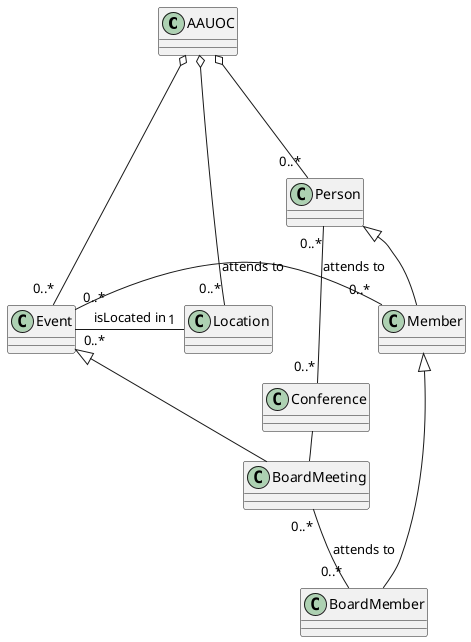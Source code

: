 @startuml

AAUOC o-down--- "0..*" Location
AAUOC o-down-- "0..*" Person
AAUOC o-down--- "0..*" Event
Location "1" -right- "0..*" Event : isLocated in
Event "0..*" -right- "0..*" Member : attends to
Person <|-down- Member
Event <|-- BoardMeeting
Member <|-- BoardMember
BoardMeeting "0..*" -- "0..*" BoardMember : attends to
Conference -right- BoardMeeting
Conference "0..*" -up- "0..*" Person : attends to

@enduml